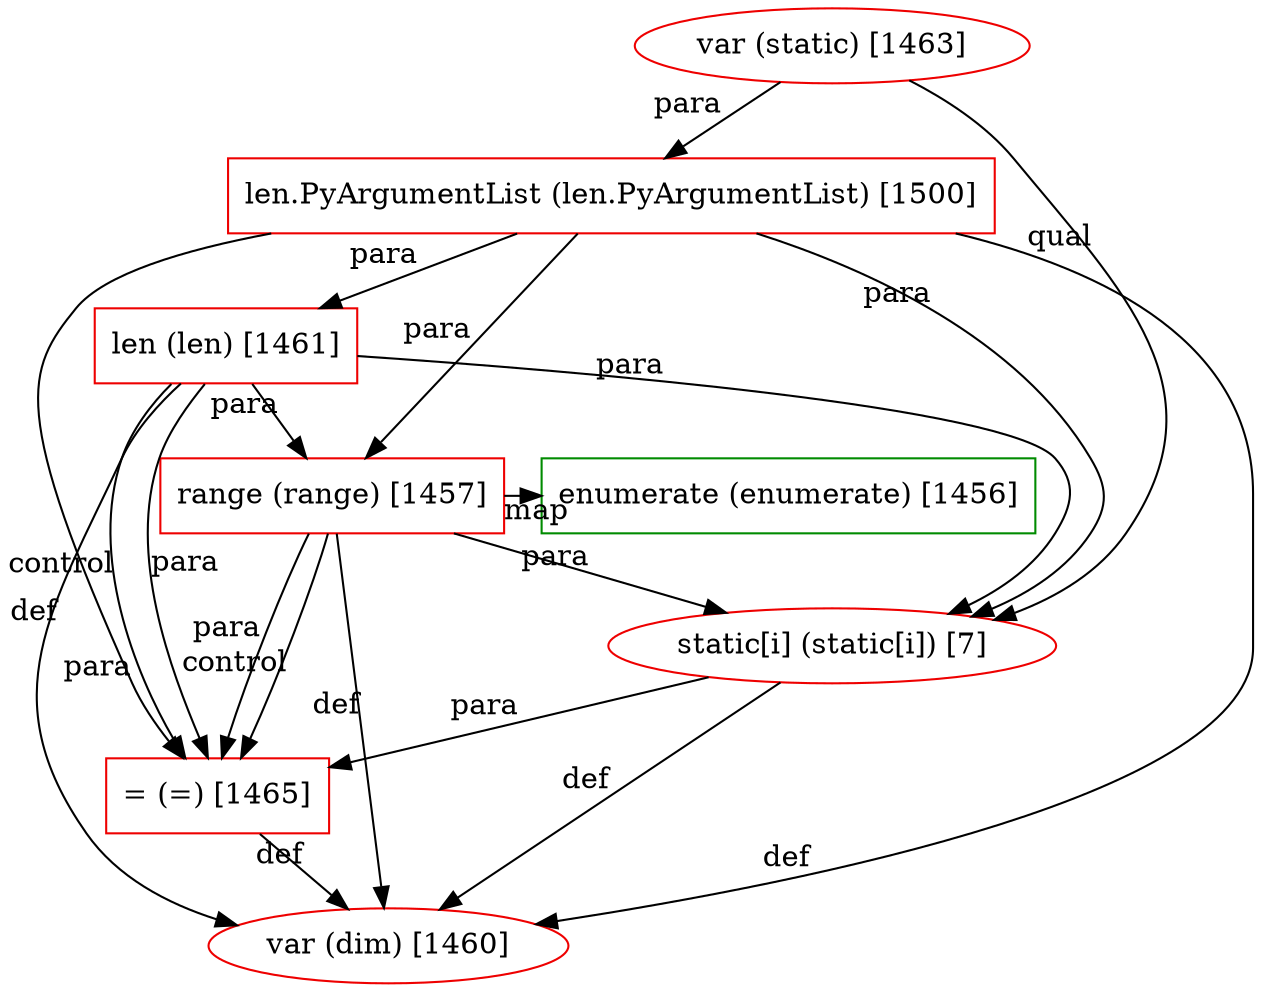 digraph "fragment-325.dot" {
	subgraph "subgraph: 1457 to 1456" {
		graph [rank=same]
		1457 [label="range (range) [1457]" color=red2 shape=box]
		1456 [label="enumerate (enumerate) [1456]" color=green4 shape=box]
	}
	1461 [label="len (len) [1461]" color=red2 shape=box]
	1465 [label="= (=) [1465]" color=red2 shape=box]
	1460 [label="var (dim) [1460]" color=red2 shape=ellipse]
	1463 [label="var (static) [1463]" color=red2 shape=ellipse]
	1500 [label="len.PyArgumentList (len.PyArgumentList) [1500]" color=red2 shape=box]
	1459 [label="static[i] (static[i]) [7]" color=red2 shape=ellipse]
	1461 -> 1457 [xlabel=para from_closure=False]
	1457 -> 1456 [xlabel=map from_closure=False]
	1463 -> 1500 [xlabel=para from_closure=True]
	1500 -> 1461 [xlabel=para from_closure=False]
	1500 -> 1457 [xlabel=para from_closure=null]
	1500 -> 1465 [xlabel=para from_closure=null]
	1500 -> 1459 [xlabel=para from_closure=null]
	1500 -> 1460 [xlabel=def from_closure=null]
	1457 -> 1465 [xlabel=para from_closure=True]
	1457 -> 1465 [xlabel=control from_closure=True]
	1461 -> 1465 [xlabel=control from_closure=True]
	1461 -> 1465 [xlabel=para from_closure=True]
	1457 -> 1460 [xlabel=def from_closure=True]
	1461 -> 1460 [xlabel=def from_closure=True]
	1465 -> 1460 [xlabel=def from_closure=False]
	1459 -> 1460 [xlabel=def from_closure=False]
	1459 -> 1465 [xlabel=para from_closure=False]
	1463 -> 1459 [xlabel=qual from_closure=True]
	1457 -> 1459 [xlabel=para from_closure=True]
	1461 -> 1459 [xlabel=para from_closure=True]
}

